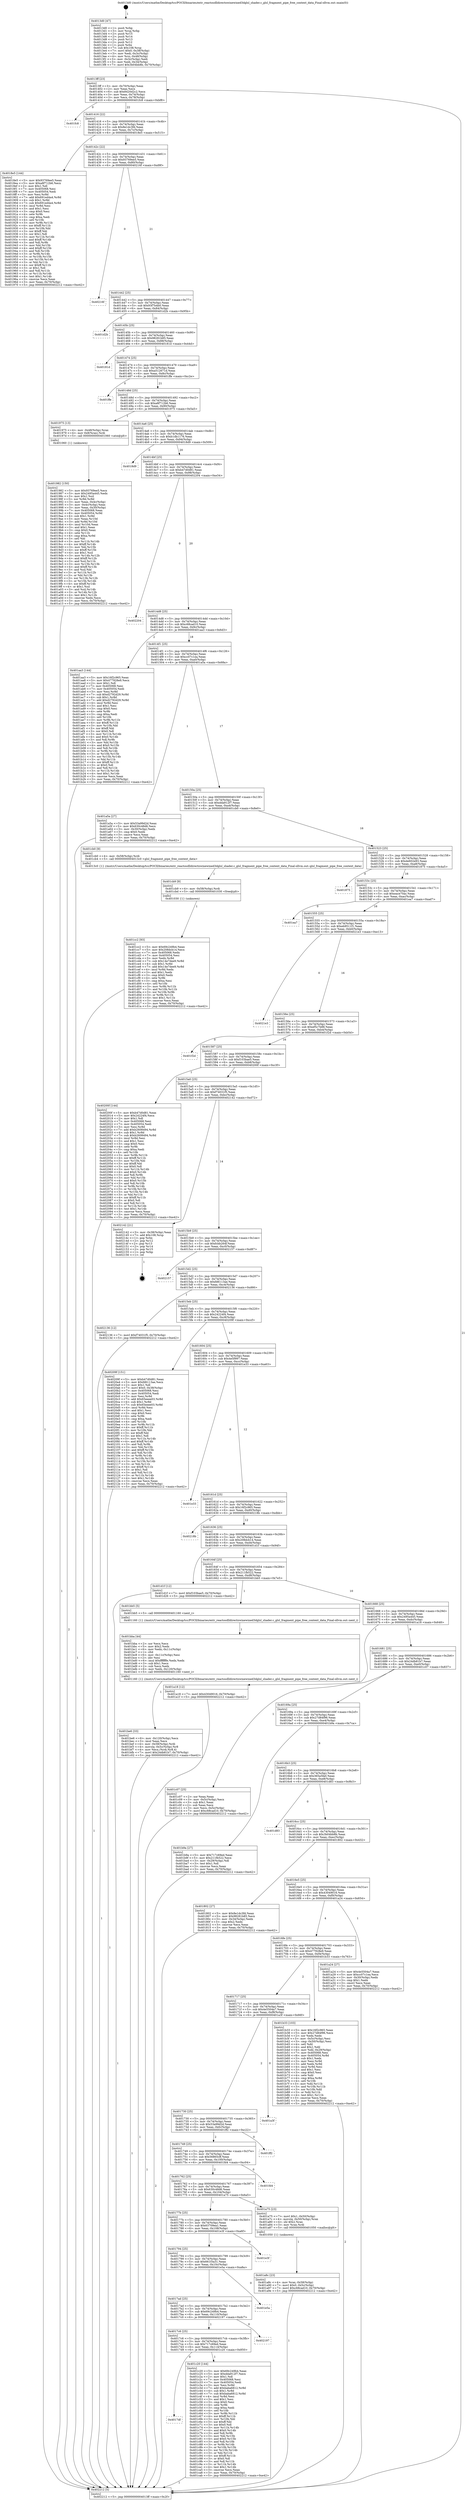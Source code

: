 digraph "0x4013d0" {
  label = "0x4013d0 (/mnt/c/Users/mathe/Desktop/tcc/POCII/binaries/extr_reactosdlldirectxwinewined3dglsl_shader.c_glsl_fragment_pipe_free_context_data_Final-ollvm.out::main(0))"
  labelloc = "t"
  node[shape=record]

  Entry [label="",width=0.3,height=0.3,shape=circle,fillcolor=black,style=filled]
  "0x4013ff" [label="{
     0x4013ff [23]\l
     | [instrs]\l
     &nbsp;&nbsp;0x4013ff \<+3\>: mov -0x70(%rbp),%eax\l
     &nbsp;&nbsp;0x401402 \<+2\>: mov %eax,%ecx\l
     &nbsp;&nbsp;0x401404 \<+6\>: sub $0x8420d2c2,%ecx\l
     &nbsp;&nbsp;0x40140a \<+3\>: mov %eax,-0x74(%rbp)\l
     &nbsp;&nbsp;0x40140d \<+3\>: mov %ecx,-0x78(%rbp)\l
     &nbsp;&nbsp;0x401410 \<+6\>: je 0000000000401fc8 \<main+0xbf8\>\l
  }"]
  "0x401fc8" [label="{
     0x401fc8\l
  }", style=dashed]
  "0x401416" [label="{
     0x401416 [22]\l
     | [instrs]\l
     &nbsp;&nbsp;0x401416 \<+5\>: jmp 000000000040141b \<main+0x4b\>\l
     &nbsp;&nbsp;0x40141b \<+3\>: mov -0x74(%rbp),%eax\l
     &nbsp;&nbsp;0x40141e \<+5\>: sub $0x8e1dc3fd,%eax\l
     &nbsp;&nbsp;0x401423 \<+3\>: mov %eax,-0x7c(%rbp)\l
     &nbsp;&nbsp;0x401426 \<+6\>: je 00000000004018e5 \<main+0x515\>\l
  }"]
  Exit [label="",width=0.3,height=0.3,shape=circle,fillcolor=black,style=filled,peripheries=2]
  "0x4018e5" [label="{
     0x4018e5 [144]\l
     | [instrs]\l
     &nbsp;&nbsp;0x4018e5 \<+5\>: mov $0x93769ee5,%eax\l
     &nbsp;&nbsp;0x4018ea \<+5\>: mov $0xa8f712b6,%ecx\l
     &nbsp;&nbsp;0x4018ef \<+2\>: mov $0x1,%dl\l
     &nbsp;&nbsp;0x4018f1 \<+7\>: mov 0x405068,%esi\l
     &nbsp;&nbsp;0x4018f8 \<+7\>: mov 0x405054,%edi\l
     &nbsp;&nbsp;0x4018ff \<+3\>: mov %esi,%r8d\l
     &nbsp;&nbsp;0x401902 \<+7\>: add $0x691ed4a4,%r8d\l
     &nbsp;&nbsp;0x401909 \<+4\>: sub $0x1,%r8d\l
     &nbsp;&nbsp;0x40190d \<+7\>: sub $0x691ed4a4,%r8d\l
     &nbsp;&nbsp;0x401914 \<+4\>: imul %r8d,%esi\l
     &nbsp;&nbsp;0x401918 \<+3\>: and $0x1,%esi\l
     &nbsp;&nbsp;0x40191b \<+3\>: cmp $0x0,%esi\l
     &nbsp;&nbsp;0x40191e \<+4\>: sete %r9b\l
     &nbsp;&nbsp;0x401922 \<+3\>: cmp $0xa,%edi\l
     &nbsp;&nbsp;0x401925 \<+4\>: setl %r10b\l
     &nbsp;&nbsp;0x401929 \<+3\>: mov %r9b,%r11b\l
     &nbsp;&nbsp;0x40192c \<+4\>: xor $0xff,%r11b\l
     &nbsp;&nbsp;0x401930 \<+3\>: mov %r10b,%bl\l
     &nbsp;&nbsp;0x401933 \<+3\>: xor $0xff,%bl\l
     &nbsp;&nbsp;0x401936 \<+3\>: xor $0x1,%dl\l
     &nbsp;&nbsp;0x401939 \<+3\>: mov %r11b,%r14b\l
     &nbsp;&nbsp;0x40193c \<+4\>: and $0xff,%r14b\l
     &nbsp;&nbsp;0x401940 \<+3\>: and %dl,%r9b\l
     &nbsp;&nbsp;0x401943 \<+3\>: mov %bl,%r15b\l
     &nbsp;&nbsp;0x401946 \<+4\>: and $0xff,%r15b\l
     &nbsp;&nbsp;0x40194a \<+3\>: and %dl,%r10b\l
     &nbsp;&nbsp;0x40194d \<+3\>: or %r9b,%r14b\l
     &nbsp;&nbsp;0x401950 \<+3\>: or %r10b,%r15b\l
     &nbsp;&nbsp;0x401953 \<+3\>: xor %r15b,%r14b\l
     &nbsp;&nbsp;0x401956 \<+3\>: or %bl,%r11b\l
     &nbsp;&nbsp;0x401959 \<+4\>: xor $0xff,%r11b\l
     &nbsp;&nbsp;0x40195d \<+3\>: or $0x1,%dl\l
     &nbsp;&nbsp;0x401960 \<+3\>: and %dl,%r11b\l
     &nbsp;&nbsp;0x401963 \<+3\>: or %r11b,%r14b\l
     &nbsp;&nbsp;0x401966 \<+4\>: test $0x1,%r14b\l
     &nbsp;&nbsp;0x40196a \<+3\>: cmovne %ecx,%eax\l
     &nbsp;&nbsp;0x40196d \<+3\>: mov %eax,-0x70(%rbp)\l
     &nbsp;&nbsp;0x401970 \<+5\>: jmp 0000000000402212 \<main+0xe42\>\l
  }"]
  "0x40142c" [label="{
     0x40142c [22]\l
     | [instrs]\l
     &nbsp;&nbsp;0x40142c \<+5\>: jmp 0000000000401431 \<main+0x61\>\l
     &nbsp;&nbsp;0x401431 \<+3\>: mov -0x74(%rbp),%eax\l
     &nbsp;&nbsp;0x401434 \<+5\>: sub $0x93769ee5,%eax\l
     &nbsp;&nbsp;0x401439 \<+3\>: mov %eax,-0x80(%rbp)\l
     &nbsp;&nbsp;0x40143c \<+6\>: je 000000000040216f \<main+0xd9f\>\l
  }"]
  "0x401cc2" [label="{
     0x401cc2 [93]\l
     | [instrs]\l
     &nbsp;&nbsp;0x401cc2 \<+5\>: mov $0x69c249b4,%eax\l
     &nbsp;&nbsp;0x401cc7 \<+5\>: mov $0x208dcb14,%ecx\l
     &nbsp;&nbsp;0x401ccc \<+7\>: mov 0x405068,%edx\l
     &nbsp;&nbsp;0x401cd3 \<+7\>: mov 0x405054,%esi\l
     &nbsp;&nbsp;0x401cda \<+3\>: mov %edx,%r8d\l
     &nbsp;&nbsp;0x401cdd \<+7\>: sub $0x14e7dee9,%r8d\l
     &nbsp;&nbsp;0x401ce4 \<+4\>: sub $0x1,%r8d\l
     &nbsp;&nbsp;0x401ce8 \<+7\>: add $0x14e7dee9,%r8d\l
     &nbsp;&nbsp;0x401cef \<+4\>: imul %r8d,%edx\l
     &nbsp;&nbsp;0x401cf3 \<+3\>: and $0x1,%edx\l
     &nbsp;&nbsp;0x401cf6 \<+3\>: cmp $0x0,%edx\l
     &nbsp;&nbsp;0x401cf9 \<+4\>: sete %r9b\l
     &nbsp;&nbsp;0x401cfd \<+3\>: cmp $0xa,%esi\l
     &nbsp;&nbsp;0x401d00 \<+4\>: setl %r10b\l
     &nbsp;&nbsp;0x401d04 \<+3\>: mov %r9b,%r11b\l
     &nbsp;&nbsp;0x401d07 \<+3\>: and %r10b,%r11b\l
     &nbsp;&nbsp;0x401d0a \<+3\>: xor %r10b,%r9b\l
     &nbsp;&nbsp;0x401d0d \<+3\>: or %r9b,%r11b\l
     &nbsp;&nbsp;0x401d10 \<+4\>: test $0x1,%r11b\l
     &nbsp;&nbsp;0x401d14 \<+3\>: cmovne %ecx,%eax\l
     &nbsp;&nbsp;0x401d17 \<+3\>: mov %eax,-0x70(%rbp)\l
     &nbsp;&nbsp;0x401d1a \<+5\>: jmp 0000000000402212 \<main+0xe42\>\l
  }"]
  "0x40216f" [label="{
     0x40216f\l
  }", style=dashed]
  "0x401442" [label="{
     0x401442 [25]\l
     | [instrs]\l
     &nbsp;&nbsp;0x401442 \<+5\>: jmp 0000000000401447 \<main+0x77\>\l
     &nbsp;&nbsp;0x401447 \<+3\>: mov -0x74(%rbp),%eax\l
     &nbsp;&nbsp;0x40144a \<+5\>: sub $0x93f7b4b0,%eax\l
     &nbsp;&nbsp;0x40144f \<+6\>: mov %eax,-0x84(%rbp)\l
     &nbsp;&nbsp;0x401455 \<+6\>: je 0000000000401d2b \<main+0x95b\>\l
  }"]
  "0x401cb9" [label="{
     0x401cb9 [9]\l
     | [instrs]\l
     &nbsp;&nbsp;0x401cb9 \<+4\>: mov -0x58(%rbp),%rdi\l
     &nbsp;&nbsp;0x401cbd \<+5\>: call 0000000000401030 \<free@plt\>\l
     | [calls]\l
     &nbsp;&nbsp;0x401030 \{1\} (unknown)\l
  }"]
  "0x401d2b" [label="{
     0x401d2b\l
  }", style=dashed]
  "0x40145b" [label="{
     0x40145b [25]\l
     | [instrs]\l
     &nbsp;&nbsp;0x40145b \<+5\>: jmp 0000000000401460 \<main+0x90\>\l
     &nbsp;&nbsp;0x401460 \<+3\>: mov -0x74(%rbp),%eax\l
     &nbsp;&nbsp;0x401463 \<+5\>: sub $0x98281b85,%eax\l
     &nbsp;&nbsp;0x401468 \<+6\>: mov %eax,-0x88(%rbp)\l
     &nbsp;&nbsp;0x40146e \<+6\>: je 000000000040181d \<main+0x44d\>\l
  }"]
  "0x4017df" [label="{
     0x4017df\l
  }", style=dashed]
  "0x40181d" [label="{
     0x40181d\l
  }", style=dashed]
  "0x401474" [label="{
     0x401474 [25]\l
     | [instrs]\l
     &nbsp;&nbsp;0x401474 \<+5\>: jmp 0000000000401479 \<main+0xa9\>\l
     &nbsp;&nbsp;0x401479 \<+3\>: mov -0x74(%rbp),%eax\l
     &nbsp;&nbsp;0x40147c \<+5\>: sub $0xa512671d,%eax\l
     &nbsp;&nbsp;0x401481 \<+6\>: mov %eax,-0x8c(%rbp)\l
     &nbsp;&nbsp;0x401487 \<+6\>: je 0000000000401ffe \<main+0xc2e\>\l
  }"]
  "0x401c20" [label="{
     0x401c20 [144]\l
     | [instrs]\l
     &nbsp;&nbsp;0x401c20 \<+5\>: mov $0x69c249b4,%eax\l
     &nbsp;&nbsp;0x401c25 \<+5\>: mov $0xdda912f7,%ecx\l
     &nbsp;&nbsp;0x401c2a \<+2\>: mov $0x1,%dl\l
     &nbsp;&nbsp;0x401c2c \<+7\>: mov 0x405068,%esi\l
     &nbsp;&nbsp;0x401c33 \<+7\>: mov 0x405054,%edi\l
     &nbsp;&nbsp;0x401c3a \<+3\>: mov %esi,%r8d\l
     &nbsp;&nbsp;0x401c3d \<+7\>: add $0xbaba6812,%r8d\l
     &nbsp;&nbsp;0x401c44 \<+4\>: sub $0x1,%r8d\l
     &nbsp;&nbsp;0x401c48 \<+7\>: sub $0xbaba6812,%r8d\l
     &nbsp;&nbsp;0x401c4f \<+4\>: imul %r8d,%esi\l
     &nbsp;&nbsp;0x401c53 \<+3\>: and $0x1,%esi\l
     &nbsp;&nbsp;0x401c56 \<+3\>: cmp $0x0,%esi\l
     &nbsp;&nbsp;0x401c59 \<+4\>: sete %r9b\l
     &nbsp;&nbsp;0x401c5d \<+3\>: cmp $0xa,%edi\l
     &nbsp;&nbsp;0x401c60 \<+4\>: setl %r10b\l
     &nbsp;&nbsp;0x401c64 \<+3\>: mov %r9b,%r11b\l
     &nbsp;&nbsp;0x401c67 \<+4\>: xor $0xff,%r11b\l
     &nbsp;&nbsp;0x401c6b \<+3\>: mov %r10b,%bl\l
     &nbsp;&nbsp;0x401c6e \<+3\>: xor $0xff,%bl\l
     &nbsp;&nbsp;0x401c71 \<+3\>: xor $0x0,%dl\l
     &nbsp;&nbsp;0x401c74 \<+3\>: mov %r11b,%r14b\l
     &nbsp;&nbsp;0x401c77 \<+4\>: and $0x0,%r14b\l
     &nbsp;&nbsp;0x401c7b \<+3\>: and %dl,%r9b\l
     &nbsp;&nbsp;0x401c7e \<+3\>: mov %bl,%r15b\l
     &nbsp;&nbsp;0x401c81 \<+4\>: and $0x0,%r15b\l
     &nbsp;&nbsp;0x401c85 \<+3\>: and %dl,%r10b\l
     &nbsp;&nbsp;0x401c88 \<+3\>: or %r9b,%r14b\l
     &nbsp;&nbsp;0x401c8b \<+3\>: or %r10b,%r15b\l
     &nbsp;&nbsp;0x401c8e \<+3\>: xor %r15b,%r14b\l
     &nbsp;&nbsp;0x401c91 \<+3\>: or %bl,%r11b\l
     &nbsp;&nbsp;0x401c94 \<+4\>: xor $0xff,%r11b\l
     &nbsp;&nbsp;0x401c98 \<+3\>: or $0x0,%dl\l
     &nbsp;&nbsp;0x401c9b \<+3\>: and %dl,%r11b\l
     &nbsp;&nbsp;0x401c9e \<+3\>: or %r11b,%r14b\l
     &nbsp;&nbsp;0x401ca1 \<+4\>: test $0x1,%r14b\l
     &nbsp;&nbsp;0x401ca5 \<+3\>: cmovne %ecx,%eax\l
     &nbsp;&nbsp;0x401ca8 \<+3\>: mov %eax,-0x70(%rbp)\l
     &nbsp;&nbsp;0x401cab \<+5\>: jmp 0000000000402212 \<main+0xe42\>\l
  }"]
  "0x401ffe" [label="{
     0x401ffe\l
  }", style=dashed]
  "0x40148d" [label="{
     0x40148d [25]\l
     | [instrs]\l
     &nbsp;&nbsp;0x40148d \<+5\>: jmp 0000000000401492 \<main+0xc2\>\l
     &nbsp;&nbsp;0x401492 \<+3\>: mov -0x74(%rbp),%eax\l
     &nbsp;&nbsp;0x401495 \<+5\>: sub $0xa8f712b6,%eax\l
     &nbsp;&nbsp;0x40149a \<+6\>: mov %eax,-0x90(%rbp)\l
     &nbsp;&nbsp;0x4014a0 \<+6\>: je 0000000000401975 \<main+0x5a5\>\l
  }"]
  "0x4017c6" [label="{
     0x4017c6 [25]\l
     | [instrs]\l
     &nbsp;&nbsp;0x4017c6 \<+5\>: jmp 00000000004017cb \<main+0x3fb\>\l
     &nbsp;&nbsp;0x4017cb \<+3\>: mov -0x74(%rbp),%eax\l
     &nbsp;&nbsp;0x4017ce \<+5\>: sub $0x717c69ed,%eax\l
     &nbsp;&nbsp;0x4017d3 \<+6\>: mov %eax,-0x114(%rbp)\l
     &nbsp;&nbsp;0x4017d9 \<+6\>: je 0000000000401c20 \<main+0x850\>\l
  }"]
  "0x401975" [label="{
     0x401975 [13]\l
     | [instrs]\l
     &nbsp;&nbsp;0x401975 \<+4\>: mov -0x48(%rbp),%rax\l
     &nbsp;&nbsp;0x401979 \<+4\>: mov 0x8(%rax),%rdi\l
     &nbsp;&nbsp;0x40197d \<+5\>: call 0000000000401060 \<atoi@plt\>\l
     | [calls]\l
     &nbsp;&nbsp;0x401060 \{1\} (unknown)\l
  }"]
  "0x4014a6" [label="{
     0x4014a6 [25]\l
     | [instrs]\l
     &nbsp;&nbsp;0x4014a6 \<+5\>: jmp 00000000004014ab \<main+0xdb\>\l
     &nbsp;&nbsp;0x4014ab \<+3\>: mov -0x74(%rbp),%eax\l
     &nbsp;&nbsp;0x4014ae \<+5\>: sub $0xb1db1176,%eax\l
     &nbsp;&nbsp;0x4014b3 \<+6\>: mov %eax,-0x94(%rbp)\l
     &nbsp;&nbsp;0x4014b9 \<+6\>: je 00000000004018d9 \<main+0x509\>\l
  }"]
  "0x402197" [label="{
     0x402197\l
  }", style=dashed]
  "0x4018d9" [label="{
     0x4018d9\l
  }", style=dashed]
  "0x4014bf" [label="{
     0x4014bf [25]\l
     | [instrs]\l
     &nbsp;&nbsp;0x4014bf \<+5\>: jmp 00000000004014c4 \<main+0xf4\>\l
     &nbsp;&nbsp;0x4014c4 \<+3\>: mov -0x74(%rbp),%eax\l
     &nbsp;&nbsp;0x4014c7 \<+5\>: sub $0xb47d0d81,%eax\l
     &nbsp;&nbsp;0x4014cc \<+6\>: mov %eax,-0x98(%rbp)\l
     &nbsp;&nbsp;0x4014d2 \<+6\>: je 0000000000402204 \<main+0xe34\>\l
  }"]
  "0x4017ad" [label="{
     0x4017ad [25]\l
     | [instrs]\l
     &nbsp;&nbsp;0x4017ad \<+5\>: jmp 00000000004017b2 \<main+0x3e2\>\l
     &nbsp;&nbsp;0x4017b2 \<+3\>: mov -0x74(%rbp),%eax\l
     &nbsp;&nbsp;0x4017b5 \<+5\>: sub $0x69c249b4,%eax\l
     &nbsp;&nbsp;0x4017ba \<+6\>: mov %eax,-0x110(%rbp)\l
     &nbsp;&nbsp;0x4017c0 \<+6\>: je 0000000000402197 \<main+0xdc7\>\l
  }"]
  "0x402204" [label="{
     0x402204\l
  }", style=dashed]
  "0x4014d8" [label="{
     0x4014d8 [25]\l
     | [instrs]\l
     &nbsp;&nbsp;0x4014d8 \<+5\>: jmp 00000000004014dd \<main+0x10d\>\l
     &nbsp;&nbsp;0x4014dd \<+3\>: mov -0x74(%rbp),%eax\l
     &nbsp;&nbsp;0x4014e0 \<+5\>: sub $0xc68cad10,%eax\l
     &nbsp;&nbsp;0x4014e5 \<+6\>: mov %eax,-0x9c(%rbp)\l
     &nbsp;&nbsp;0x4014eb \<+6\>: je 0000000000401aa3 \<main+0x6d3\>\l
  }"]
  "0x401e5a" [label="{
     0x401e5a\l
  }", style=dashed]
  "0x401aa3" [label="{
     0x401aa3 [144]\l
     | [instrs]\l
     &nbsp;&nbsp;0x401aa3 \<+5\>: mov $0x16f2c965,%eax\l
     &nbsp;&nbsp;0x401aa8 \<+5\>: mov $0x477928e9,%ecx\l
     &nbsp;&nbsp;0x401aad \<+2\>: mov $0x1,%dl\l
     &nbsp;&nbsp;0x401aaf \<+7\>: mov 0x405068,%esi\l
     &nbsp;&nbsp;0x401ab6 \<+7\>: mov 0x405054,%edi\l
     &nbsp;&nbsp;0x401abd \<+3\>: mov %esi,%r8d\l
     &nbsp;&nbsp;0x401ac0 \<+7\>: sub $0xd2792d29,%r8d\l
     &nbsp;&nbsp;0x401ac7 \<+4\>: sub $0x1,%r8d\l
     &nbsp;&nbsp;0x401acb \<+7\>: add $0xd2792d29,%r8d\l
     &nbsp;&nbsp;0x401ad2 \<+4\>: imul %r8d,%esi\l
     &nbsp;&nbsp;0x401ad6 \<+3\>: and $0x1,%esi\l
     &nbsp;&nbsp;0x401ad9 \<+3\>: cmp $0x0,%esi\l
     &nbsp;&nbsp;0x401adc \<+4\>: sete %r9b\l
     &nbsp;&nbsp;0x401ae0 \<+3\>: cmp $0xa,%edi\l
     &nbsp;&nbsp;0x401ae3 \<+4\>: setl %r10b\l
     &nbsp;&nbsp;0x401ae7 \<+3\>: mov %r9b,%r11b\l
     &nbsp;&nbsp;0x401aea \<+4\>: xor $0xff,%r11b\l
     &nbsp;&nbsp;0x401aee \<+3\>: mov %r10b,%bl\l
     &nbsp;&nbsp;0x401af1 \<+3\>: xor $0xff,%bl\l
     &nbsp;&nbsp;0x401af4 \<+3\>: xor $0x0,%dl\l
     &nbsp;&nbsp;0x401af7 \<+3\>: mov %r11b,%r14b\l
     &nbsp;&nbsp;0x401afa \<+4\>: and $0x0,%r14b\l
     &nbsp;&nbsp;0x401afe \<+3\>: and %dl,%r9b\l
     &nbsp;&nbsp;0x401b01 \<+3\>: mov %bl,%r15b\l
     &nbsp;&nbsp;0x401b04 \<+4\>: and $0x0,%r15b\l
     &nbsp;&nbsp;0x401b08 \<+3\>: and %dl,%r10b\l
     &nbsp;&nbsp;0x401b0b \<+3\>: or %r9b,%r14b\l
     &nbsp;&nbsp;0x401b0e \<+3\>: or %r10b,%r15b\l
     &nbsp;&nbsp;0x401b11 \<+3\>: xor %r15b,%r14b\l
     &nbsp;&nbsp;0x401b14 \<+3\>: or %bl,%r11b\l
     &nbsp;&nbsp;0x401b17 \<+4\>: xor $0xff,%r11b\l
     &nbsp;&nbsp;0x401b1b \<+3\>: or $0x0,%dl\l
     &nbsp;&nbsp;0x401b1e \<+3\>: and %dl,%r11b\l
     &nbsp;&nbsp;0x401b21 \<+3\>: or %r11b,%r14b\l
     &nbsp;&nbsp;0x401b24 \<+4\>: test $0x1,%r14b\l
     &nbsp;&nbsp;0x401b28 \<+3\>: cmovne %ecx,%eax\l
     &nbsp;&nbsp;0x401b2b \<+3\>: mov %eax,-0x70(%rbp)\l
     &nbsp;&nbsp;0x401b2e \<+5\>: jmp 0000000000402212 \<main+0xe42\>\l
  }"]
  "0x4014f1" [label="{
     0x4014f1 [25]\l
     | [instrs]\l
     &nbsp;&nbsp;0x4014f1 \<+5\>: jmp 00000000004014f6 \<main+0x126\>\l
     &nbsp;&nbsp;0x4014f6 \<+3\>: mov -0x74(%rbp),%eax\l
     &nbsp;&nbsp;0x4014f9 \<+5\>: sub $0xcc07c1ea,%eax\l
     &nbsp;&nbsp;0x4014fe \<+6\>: mov %eax,-0xa0(%rbp)\l
     &nbsp;&nbsp;0x401504 \<+6\>: je 0000000000401a5a \<main+0x68a\>\l
  }"]
  "0x401794" [label="{
     0x401794 [25]\l
     | [instrs]\l
     &nbsp;&nbsp;0x401794 \<+5\>: jmp 0000000000401799 \<main+0x3c9\>\l
     &nbsp;&nbsp;0x401799 \<+3\>: mov -0x74(%rbp),%eax\l
     &nbsp;&nbsp;0x40179c \<+5\>: sub $0x661f3a31,%eax\l
     &nbsp;&nbsp;0x4017a1 \<+6\>: mov %eax,-0x10c(%rbp)\l
     &nbsp;&nbsp;0x4017a7 \<+6\>: je 0000000000401e5a \<main+0xa8a\>\l
  }"]
  "0x401a5a" [label="{
     0x401a5a [27]\l
     | [instrs]\l
     &nbsp;&nbsp;0x401a5a \<+5\>: mov $0x53a99d2d,%eax\l
     &nbsp;&nbsp;0x401a5f \<+5\>: mov $0x630c48d6,%ecx\l
     &nbsp;&nbsp;0x401a64 \<+3\>: mov -0x30(%rbp),%edx\l
     &nbsp;&nbsp;0x401a67 \<+3\>: cmp $0x0,%edx\l
     &nbsp;&nbsp;0x401a6a \<+3\>: cmove %ecx,%eax\l
     &nbsp;&nbsp;0x401a6d \<+3\>: mov %eax,-0x70(%rbp)\l
     &nbsp;&nbsp;0x401a70 \<+5\>: jmp 0000000000402212 \<main+0xe42\>\l
  }"]
  "0x40150a" [label="{
     0x40150a [25]\l
     | [instrs]\l
     &nbsp;&nbsp;0x40150a \<+5\>: jmp 000000000040150f \<main+0x13f\>\l
     &nbsp;&nbsp;0x40150f \<+3\>: mov -0x74(%rbp),%eax\l
     &nbsp;&nbsp;0x401512 \<+5\>: sub $0xdda912f7,%eax\l
     &nbsp;&nbsp;0x401517 \<+6\>: mov %eax,-0xa4(%rbp)\l
     &nbsp;&nbsp;0x40151d \<+6\>: je 0000000000401cb0 \<main+0x8e0\>\l
  }"]
  "0x401e3f" [label="{
     0x401e3f\l
  }", style=dashed]
  "0x401cb0" [label="{
     0x401cb0 [9]\l
     | [instrs]\l
     &nbsp;&nbsp;0x401cb0 \<+4\>: mov -0x58(%rbp),%rdi\l
     &nbsp;&nbsp;0x401cb4 \<+5\>: call 00000000004013c0 \<glsl_fragment_pipe_free_context_data\>\l
     | [calls]\l
     &nbsp;&nbsp;0x4013c0 \{1\} (/mnt/c/Users/mathe/Desktop/tcc/POCII/binaries/extr_reactosdlldirectxwinewined3dglsl_shader.c_glsl_fragment_pipe_free_context_data_Final-ollvm.out::glsl_fragment_pipe_free_context_data)\l
  }"]
  "0x401523" [label="{
     0x401523 [25]\l
     | [instrs]\l
     &nbsp;&nbsp;0x401523 \<+5\>: jmp 0000000000401528 \<main+0x158\>\l
     &nbsp;&nbsp;0x401528 \<+3\>: mov -0x74(%rbp),%eax\l
     &nbsp;&nbsp;0x40152b \<+5\>: sub $0xde602e93,%eax\l
     &nbsp;&nbsp;0x401530 \<+6\>: mov %eax,-0xa8(%rbp)\l
     &nbsp;&nbsp;0x401536 \<+6\>: je 0000000000401875 \<main+0x4a5\>\l
  }"]
  "0x401be6" [label="{
     0x401be6 [33]\l
     | [instrs]\l
     &nbsp;&nbsp;0x401be6 \<+6\>: mov -0x120(%rbp),%ecx\l
     &nbsp;&nbsp;0x401bec \<+3\>: imul %eax,%ecx\l
     &nbsp;&nbsp;0x401bef \<+4\>: mov -0x58(%rbp),%rdi\l
     &nbsp;&nbsp;0x401bf3 \<+4\>: movslq -0x5c(%rbp),%r8\l
     &nbsp;&nbsp;0x401bf7 \<+4\>: mov %ecx,(%rdi,%r8,4)\l
     &nbsp;&nbsp;0x401bfb \<+7\>: movl $0x24db81b7,-0x70(%rbp)\l
     &nbsp;&nbsp;0x401c02 \<+5\>: jmp 0000000000402212 \<main+0xe42\>\l
  }"]
  "0x401875" [label="{
     0x401875\l
  }", style=dashed]
  "0x40153c" [label="{
     0x40153c [25]\l
     | [instrs]\l
     &nbsp;&nbsp;0x40153c \<+5\>: jmp 0000000000401541 \<main+0x171\>\l
     &nbsp;&nbsp;0x401541 \<+3\>: mov -0x74(%rbp),%eax\l
     &nbsp;&nbsp;0x401544 \<+5\>: sub $0xeace70ac,%eax\l
     &nbsp;&nbsp;0x401549 \<+6\>: mov %eax,-0xac(%rbp)\l
     &nbsp;&nbsp;0x40154f \<+6\>: je 0000000000401ea7 \<main+0xad7\>\l
  }"]
  "0x401bba" [label="{
     0x401bba [44]\l
     | [instrs]\l
     &nbsp;&nbsp;0x401bba \<+2\>: xor %ecx,%ecx\l
     &nbsp;&nbsp;0x401bbc \<+5\>: mov $0x2,%edx\l
     &nbsp;&nbsp;0x401bc1 \<+6\>: mov %edx,-0x11c(%rbp)\l
     &nbsp;&nbsp;0x401bc7 \<+1\>: cltd\l
     &nbsp;&nbsp;0x401bc8 \<+6\>: mov -0x11c(%rbp),%esi\l
     &nbsp;&nbsp;0x401bce \<+2\>: idiv %esi\l
     &nbsp;&nbsp;0x401bd0 \<+6\>: imul $0xfffffffe,%edx,%edx\l
     &nbsp;&nbsp;0x401bd6 \<+3\>: sub $0x1,%ecx\l
     &nbsp;&nbsp;0x401bd9 \<+2\>: sub %ecx,%edx\l
     &nbsp;&nbsp;0x401bdb \<+6\>: mov %edx,-0x120(%rbp)\l
     &nbsp;&nbsp;0x401be1 \<+5\>: call 0000000000401160 \<next_i\>\l
     | [calls]\l
     &nbsp;&nbsp;0x401160 \{1\} (/mnt/c/Users/mathe/Desktop/tcc/POCII/binaries/extr_reactosdlldirectxwinewined3dglsl_shader.c_glsl_fragment_pipe_free_context_data_Final-ollvm.out::next_i)\l
  }"]
  "0x401ea7" [label="{
     0x401ea7\l
  }", style=dashed]
  "0x401555" [label="{
     0x401555 [25]\l
     | [instrs]\l
     &nbsp;&nbsp;0x401555 \<+5\>: jmp 000000000040155a \<main+0x18a\>\l
     &nbsp;&nbsp;0x40155a \<+3\>: mov -0x74(%rbp),%eax\l
     &nbsp;&nbsp;0x40155d \<+5\>: sub $0xeb9511f1,%eax\l
     &nbsp;&nbsp;0x401562 \<+6\>: mov %eax,-0xb0(%rbp)\l
     &nbsp;&nbsp;0x401568 \<+6\>: je 00000000004021e3 \<main+0xe13\>\l
  }"]
  "0x401a8c" [label="{
     0x401a8c [23]\l
     | [instrs]\l
     &nbsp;&nbsp;0x401a8c \<+4\>: mov %rax,-0x58(%rbp)\l
     &nbsp;&nbsp;0x401a90 \<+7\>: movl $0x0,-0x5c(%rbp)\l
     &nbsp;&nbsp;0x401a97 \<+7\>: movl $0xc68cad10,-0x70(%rbp)\l
     &nbsp;&nbsp;0x401a9e \<+5\>: jmp 0000000000402212 \<main+0xe42\>\l
  }"]
  "0x4021e3" [label="{
     0x4021e3\l
  }", style=dashed]
  "0x40156e" [label="{
     0x40156e [25]\l
     | [instrs]\l
     &nbsp;&nbsp;0x40156e \<+5\>: jmp 0000000000401573 \<main+0x1a3\>\l
     &nbsp;&nbsp;0x401573 \<+3\>: mov -0x74(%rbp),%eax\l
     &nbsp;&nbsp;0x401576 \<+5\>: sub $0xef5c7b88,%eax\l
     &nbsp;&nbsp;0x40157b \<+6\>: mov %eax,-0xb4(%rbp)\l
     &nbsp;&nbsp;0x401581 \<+6\>: je 0000000000401f2d \<main+0xb5d\>\l
  }"]
  "0x40177b" [label="{
     0x40177b [25]\l
     | [instrs]\l
     &nbsp;&nbsp;0x40177b \<+5\>: jmp 0000000000401780 \<main+0x3b0\>\l
     &nbsp;&nbsp;0x401780 \<+3\>: mov -0x74(%rbp),%eax\l
     &nbsp;&nbsp;0x401783 \<+5\>: sub $0x63709ea1,%eax\l
     &nbsp;&nbsp;0x401788 \<+6\>: mov %eax,-0x108(%rbp)\l
     &nbsp;&nbsp;0x40178e \<+6\>: je 0000000000401e3f \<main+0xa6f\>\l
  }"]
  "0x401f2d" [label="{
     0x401f2d\l
  }", style=dashed]
  "0x401587" [label="{
     0x401587 [25]\l
     | [instrs]\l
     &nbsp;&nbsp;0x401587 \<+5\>: jmp 000000000040158c \<main+0x1bc\>\l
     &nbsp;&nbsp;0x40158c \<+3\>: mov -0x74(%rbp),%eax\l
     &nbsp;&nbsp;0x40158f \<+5\>: sub $0xf103bae5,%eax\l
     &nbsp;&nbsp;0x401594 \<+6\>: mov %eax,-0xb8(%rbp)\l
     &nbsp;&nbsp;0x40159a \<+6\>: je 000000000040200f \<main+0xc3f\>\l
  }"]
  "0x401a75" [label="{
     0x401a75 [23]\l
     | [instrs]\l
     &nbsp;&nbsp;0x401a75 \<+7\>: movl $0x1,-0x50(%rbp)\l
     &nbsp;&nbsp;0x401a7c \<+4\>: movslq -0x50(%rbp),%rax\l
     &nbsp;&nbsp;0x401a80 \<+4\>: shl $0x2,%rax\l
     &nbsp;&nbsp;0x401a84 \<+3\>: mov %rax,%rdi\l
     &nbsp;&nbsp;0x401a87 \<+5\>: call 0000000000401050 \<malloc@plt\>\l
     | [calls]\l
     &nbsp;&nbsp;0x401050 \{1\} (unknown)\l
  }"]
  "0x40200f" [label="{
     0x40200f [144]\l
     | [instrs]\l
     &nbsp;&nbsp;0x40200f \<+5\>: mov $0xb47d0d81,%eax\l
     &nbsp;&nbsp;0x402014 \<+5\>: mov $0x24224f4,%ecx\l
     &nbsp;&nbsp;0x402019 \<+2\>: mov $0x1,%dl\l
     &nbsp;&nbsp;0x40201b \<+7\>: mov 0x405068,%esi\l
     &nbsp;&nbsp;0x402022 \<+7\>: mov 0x405054,%edi\l
     &nbsp;&nbsp;0x402029 \<+3\>: mov %esi,%r8d\l
     &nbsp;&nbsp;0x40202c \<+7\>: add $0xb2608494,%r8d\l
     &nbsp;&nbsp;0x402033 \<+4\>: sub $0x1,%r8d\l
     &nbsp;&nbsp;0x402037 \<+7\>: sub $0xb2608494,%r8d\l
     &nbsp;&nbsp;0x40203e \<+4\>: imul %r8d,%esi\l
     &nbsp;&nbsp;0x402042 \<+3\>: and $0x1,%esi\l
     &nbsp;&nbsp;0x402045 \<+3\>: cmp $0x0,%esi\l
     &nbsp;&nbsp;0x402048 \<+4\>: sete %r9b\l
     &nbsp;&nbsp;0x40204c \<+3\>: cmp $0xa,%edi\l
     &nbsp;&nbsp;0x40204f \<+4\>: setl %r10b\l
     &nbsp;&nbsp;0x402053 \<+3\>: mov %r9b,%r11b\l
     &nbsp;&nbsp;0x402056 \<+4\>: xor $0xff,%r11b\l
     &nbsp;&nbsp;0x40205a \<+3\>: mov %r10b,%bl\l
     &nbsp;&nbsp;0x40205d \<+3\>: xor $0xff,%bl\l
     &nbsp;&nbsp;0x402060 \<+3\>: xor $0x0,%dl\l
     &nbsp;&nbsp;0x402063 \<+3\>: mov %r11b,%r14b\l
     &nbsp;&nbsp;0x402066 \<+4\>: and $0x0,%r14b\l
     &nbsp;&nbsp;0x40206a \<+3\>: and %dl,%r9b\l
     &nbsp;&nbsp;0x40206d \<+3\>: mov %bl,%r15b\l
     &nbsp;&nbsp;0x402070 \<+4\>: and $0x0,%r15b\l
     &nbsp;&nbsp;0x402074 \<+3\>: and %dl,%r10b\l
     &nbsp;&nbsp;0x402077 \<+3\>: or %r9b,%r14b\l
     &nbsp;&nbsp;0x40207a \<+3\>: or %r10b,%r15b\l
     &nbsp;&nbsp;0x40207d \<+3\>: xor %r15b,%r14b\l
     &nbsp;&nbsp;0x402080 \<+3\>: or %bl,%r11b\l
     &nbsp;&nbsp;0x402083 \<+4\>: xor $0xff,%r11b\l
     &nbsp;&nbsp;0x402087 \<+3\>: or $0x0,%dl\l
     &nbsp;&nbsp;0x40208a \<+3\>: and %dl,%r11b\l
     &nbsp;&nbsp;0x40208d \<+3\>: or %r11b,%r14b\l
     &nbsp;&nbsp;0x402090 \<+4\>: test $0x1,%r14b\l
     &nbsp;&nbsp;0x402094 \<+3\>: cmovne %ecx,%eax\l
     &nbsp;&nbsp;0x402097 \<+3\>: mov %eax,-0x70(%rbp)\l
     &nbsp;&nbsp;0x40209a \<+5\>: jmp 0000000000402212 \<main+0xe42\>\l
  }"]
  "0x4015a0" [label="{
     0x4015a0 [25]\l
     | [instrs]\l
     &nbsp;&nbsp;0x4015a0 \<+5\>: jmp 00000000004015a5 \<main+0x1d5\>\l
     &nbsp;&nbsp;0x4015a5 \<+3\>: mov -0x74(%rbp),%eax\l
     &nbsp;&nbsp;0x4015a8 \<+5\>: sub $0xf74031f5,%eax\l
     &nbsp;&nbsp;0x4015ad \<+6\>: mov %eax,-0xbc(%rbp)\l
     &nbsp;&nbsp;0x4015b3 \<+6\>: je 0000000000402142 \<main+0xd72\>\l
  }"]
  "0x401762" [label="{
     0x401762 [25]\l
     | [instrs]\l
     &nbsp;&nbsp;0x401762 \<+5\>: jmp 0000000000401767 \<main+0x397\>\l
     &nbsp;&nbsp;0x401767 \<+3\>: mov -0x74(%rbp),%eax\l
     &nbsp;&nbsp;0x40176a \<+5\>: sub $0x630c48d6,%eax\l
     &nbsp;&nbsp;0x40176f \<+6\>: mov %eax,-0x104(%rbp)\l
     &nbsp;&nbsp;0x401775 \<+6\>: je 0000000000401a75 \<main+0x6a5\>\l
  }"]
  "0x402142" [label="{
     0x402142 [21]\l
     | [instrs]\l
     &nbsp;&nbsp;0x402142 \<+3\>: mov -0x38(%rbp),%eax\l
     &nbsp;&nbsp;0x402145 \<+7\>: add $0x108,%rsp\l
     &nbsp;&nbsp;0x40214c \<+1\>: pop %rbx\l
     &nbsp;&nbsp;0x40214d \<+2\>: pop %r12\l
     &nbsp;&nbsp;0x40214f \<+2\>: pop %r13\l
     &nbsp;&nbsp;0x402151 \<+2\>: pop %r14\l
     &nbsp;&nbsp;0x402153 \<+2\>: pop %r15\l
     &nbsp;&nbsp;0x402155 \<+1\>: pop %rbp\l
     &nbsp;&nbsp;0x402156 \<+1\>: ret\l
  }"]
  "0x4015b9" [label="{
     0x4015b9 [25]\l
     | [instrs]\l
     &nbsp;&nbsp;0x4015b9 \<+5\>: jmp 00000000004015be \<main+0x1ee\>\l
     &nbsp;&nbsp;0x4015be \<+3\>: mov -0x74(%rbp),%eax\l
     &nbsp;&nbsp;0x4015c1 \<+5\>: sub $0xfcbb264f,%eax\l
     &nbsp;&nbsp;0x4015c6 \<+6\>: mov %eax,-0xc0(%rbp)\l
     &nbsp;&nbsp;0x4015cc \<+6\>: je 0000000000402157 \<main+0xd87\>\l
  }"]
  "0x401fd4" [label="{
     0x401fd4\l
  }", style=dashed]
  "0x402157" [label="{
     0x402157\l
  }", style=dashed]
  "0x4015d2" [label="{
     0x4015d2 [25]\l
     | [instrs]\l
     &nbsp;&nbsp;0x4015d2 \<+5\>: jmp 00000000004015d7 \<main+0x207\>\l
     &nbsp;&nbsp;0x4015d7 \<+3\>: mov -0x74(%rbp),%eax\l
     &nbsp;&nbsp;0x4015da \<+5\>: sub $0xfd6113ae,%eax\l
     &nbsp;&nbsp;0x4015df \<+6\>: mov %eax,-0xc4(%rbp)\l
     &nbsp;&nbsp;0x4015e5 \<+6\>: je 0000000000402136 \<main+0xd66\>\l
  }"]
  "0x401749" [label="{
     0x401749 [25]\l
     | [instrs]\l
     &nbsp;&nbsp;0x401749 \<+5\>: jmp 000000000040174e \<main+0x37e\>\l
     &nbsp;&nbsp;0x40174e \<+3\>: mov -0x74(%rbp),%eax\l
     &nbsp;&nbsp;0x401751 \<+5\>: sub $0x56865cff,%eax\l
     &nbsp;&nbsp;0x401756 \<+6\>: mov %eax,-0x100(%rbp)\l
     &nbsp;&nbsp;0x40175c \<+6\>: je 0000000000401fd4 \<main+0xc04\>\l
  }"]
  "0x402136" [label="{
     0x402136 [12]\l
     | [instrs]\l
     &nbsp;&nbsp;0x402136 \<+7\>: movl $0xf74031f5,-0x70(%rbp)\l
     &nbsp;&nbsp;0x40213d \<+5\>: jmp 0000000000402212 \<main+0xe42\>\l
  }"]
  "0x4015eb" [label="{
     0x4015eb [25]\l
     | [instrs]\l
     &nbsp;&nbsp;0x4015eb \<+5\>: jmp 00000000004015f0 \<main+0x220\>\l
     &nbsp;&nbsp;0x4015f0 \<+3\>: mov -0x74(%rbp),%eax\l
     &nbsp;&nbsp;0x4015f3 \<+5\>: sub $0x24224f4,%eax\l
     &nbsp;&nbsp;0x4015f8 \<+6\>: mov %eax,-0xc8(%rbp)\l
     &nbsp;&nbsp;0x4015fe \<+6\>: je 000000000040209f \<main+0xccf\>\l
  }"]
  "0x401ff2" [label="{
     0x401ff2\l
  }", style=dashed]
  "0x40209f" [label="{
     0x40209f [151]\l
     | [instrs]\l
     &nbsp;&nbsp;0x40209f \<+5\>: mov $0xb47d0d81,%eax\l
     &nbsp;&nbsp;0x4020a4 \<+5\>: mov $0xfd6113ae,%ecx\l
     &nbsp;&nbsp;0x4020a9 \<+2\>: mov $0x1,%dl\l
     &nbsp;&nbsp;0x4020ab \<+7\>: movl $0x0,-0x38(%rbp)\l
     &nbsp;&nbsp;0x4020b2 \<+7\>: mov 0x405068,%esi\l
     &nbsp;&nbsp;0x4020b9 \<+7\>: mov 0x405054,%edi\l
     &nbsp;&nbsp;0x4020c0 \<+3\>: mov %esi,%r8d\l
     &nbsp;&nbsp;0x4020c3 \<+7\>: add $0x65eeee03,%r8d\l
     &nbsp;&nbsp;0x4020ca \<+4\>: sub $0x1,%r8d\l
     &nbsp;&nbsp;0x4020ce \<+7\>: sub $0x65eeee03,%r8d\l
     &nbsp;&nbsp;0x4020d5 \<+4\>: imul %r8d,%esi\l
     &nbsp;&nbsp;0x4020d9 \<+3\>: and $0x1,%esi\l
     &nbsp;&nbsp;0x4020dc \<+3\>: cmp $0x0,%esi\l
     &nbsp;&nbsp;0x4020df \<+4\>: sete %r9b\l
     &nbsp;&nbsp;0x4020e3 \<+3\>: cmp $0xa,%edi\l
     &nbsp;&nbsp;0x4020e6 \<+4\>: setl %r10b\l
     &nbsp;&nbsp;0x4020ea \<+3\>: mov %r9b,%r11b\l
     &nbsp;&nbsp;0x4020ed \<+4\>: xor $0xff,%r11b\l
     &nbsp;&nbsp;0x4020f1 \<+3\>: mov %r10b,%bl\l
     &nbsp;&nbsp;0x4020f4 \<+3\>: xor $0xff,%bl\l
     &nbsp;&nbsp;0x4020f7 \<+3\>: xor $0x1,%dl\l
     &nbsp;&nbsp;0x4020fa \<+3\>: mov %r11b,%r14b\l
     &nbsp;&nbsp;0x4020fd \<+4\>: and $0xff,%r14b\l
     &nbsp;&nbsp;0x402101 \<+3\>: and %dl,%r9b\l
     &nbsp;&nbsp;0x402104 \<+3\>: mov %bl,%r15b\l
     &nbsp;&nbsp;0x402107 \<+4\>: and $0xff,%r15b\l
     &nbsp;&nbsp;0x40210b \<+3\>: and %dl,%r10b\l
     &nbsp;&nbsp;0x40210e \<+3\>: or %r9b,%r14b\l
     &nbsp;&nbsp;0x402111 \<+3\>: or %r10b,%r15b\l
     &nbsp;&nbsp;0x402114 \<+3\>: xor %r15b,%r14b\l
     &nbsp;&nbsp;0x402117 \<+3\>: or %bl,%r11b\l
     &nbsp;&nbsp;0x40211a \<+4\>: xor $0xff,%r11b\l
     &nbsp;&nbsp;0x40211e \<+3\>: or $0x1,%dl\l
     &nbsp;&nbsp;0x402121 \<+3\>: and %dl,%r11b\l
     &nbsp;&nbsp;0x402124 \<+3\>: or %r11b,%r14b\l
     &nbsp;&nbsp;0x402127 \<+4\>: test $0x1,%r14b\l
     &nbsp;&nbsp;0x40212b \<+3\>: cmovne %ecx,%eax\l
     &nbsp;&nbsp;0x40212e \<+3\>: mov %eax,-0x70(%rbp)\l
     &nbsp;&nbsp;0x402131 \<+5\>: jmp 0000000000402212 \<main+0xe42\>\l
  }"]
  "0x401604" [label="{
     0x401604 [25]\l
     | [instrs]\l
     &nbsp;&nbsp;0x401604 \<+5\>: jmp 0000000000401609 \<main+0x239\>\l
     &nbsp;&nbsp;0x401609 \<+3\>: mov -0x74(%rbp),%eax\l
     &nbsp;&nbsp;0x40160c \<+5\>: sub $0x4e5f997,%eax\l
     &nbsp;&nbsp;0x401611 \<+6\>: mov %eax,-0xcc(%rbp)\l
     &nbsp;&nbsp;0x401617 \<+6\>: je 0000000000401e33 \<main+0xa63\>\l
  }"]
  "0x401730" [label="{
     0x401730 [25]\l
     | [instrs]\l
     &nbsp;&nbsp;0x401730 \<+5\>: jmp 0000000000401735 \<main+0x365\>\l
     &nbsp;&nbsp;0x401735 \<+3\>: mov -0x74(%rbp),%eax\l
     &nbsp;&nbsp;0x401738 \<+5\>: sub $0x53a99d2d,%eax\l
     &nbsp;&nbsp;0x40173d \<+6\>: mov %eax,-0xfc(%rbp)\l
     &nbsp;&nbsp;0x401743 \<+6\>: je 0000000000401ff2 \<main+0xc22\>\l
  }"]
  "0x401e33" [label="{
     0x401e33\l
  }", style=dashed]
  "0x40161d" [label="{
     0x40161d [25]\l
     | [instrs]\l
     &nbsp;&nbsp;0x40161d \<+5\>: jmp 0000000000401622 \<main+0x252\>\l
     &nbsp;&nbsp;0x401622 \<+3\>: mov -0x74(%rbp),%eax\l
     &nbsp;&nbsp;0x401625 \<+5\>: sub $0x16f2c965,%eax\l
     &nbsp;&nbsp;0x40162a \<+6\>: mov %eax,-0xd0(%rbp)\l
     &nbsp;&nbsp;0x401630 \<+6\>: je 000000000040218b \<main+0xdbb\>\l
  }"]
  "0x401a3f" [label="{
     0x401a3f\l
  }", style=dashed]
  "0x40218b" [label="{
     0x40218b\l
  }", style=dashed]
  "0x401636" [label="{
     0x401636 [25]\l
     | [instrs]\l
     &nbsp;&nbsp;0x401636 \<+5\>: jmp 000000000040163b \<main+0x26b\>\l
     &nbsp;&nbsp;0x40163b \<+3\>: mov -0x74(%rbp),%eax\l
     &nbsp;&nbsp;0x40163e \<+5\>: sub $0x208dcb14,%eax\l
     &nbsp;&nbsp;0x401643 \<+6\>: mov %eax,-0xd4(%rbp)\l
     &nbsp;&nbsp;0x401649 \<+6\>: je 0000000000401d1f \<main+0x94f\>\l
  }"]
  "0x401717" [label="{
     0x401717 [25]\l
     | [instrs]\l
     &nbsp;&nbsp;0x401717 \<+5\>: jmp 000000000040171c \<main+0x34c\>\l
     &nbsp;&nbsp;0x40171c \<+3\>: mov -0x74(%rbp),%eax\l
     &nbsp;&nbsp;0x40171f \<+5\>: sub $0x4e5504a7,%eax\l
     &nbsp;&nbsp;0x401724 \<+6\>: mov %eax,-0xf8(%rbp)\l
     &nbsp;&nbsp;0x40172a \<+6\>: je 0000000000401a3f \<main+0x66f\>\l
  }"]
  "0x401d1f" [label="{
     0x401d1f [12]\l
     | [instrs]\l
     &nbsp;&nbsp;0x401d1f \<+7\>: movl $0xf103bae5,-0x70(%rbp)\l
     &nbsp;&nbsp;0x401d26 \<+5\>: jmp 0000000000402212 \<main+0xe42\>\l
  }"]
  "0x40164f" [label="{
     0x40164f [25]\l
     | [instrs]\l
     &nbsp;&nbsp;0x40164f \<+5\>: jmp 0000000000401654 \<main+0x284\>\l
     &nbsp;&nbsp;0x401654 \<+3\>: mov -0x74(%rbp),%eax\l
     &nbsp;&nbsp;0x401657 \<+5\>: sub $0x211fb522,%eax\l
     &nbsp;&nbsp;0x40165c \<+6\>: mov %eax,-0xd8(%rbp)\l
     &nbsp;&nbsp;0x401662 \<+6\>: je 0000000000401bb5 \<main+0x7e5\>\l
  }"]
  "0x401b33" [label="{
     0x401b33 [103]\l
     | [instrs]\l
     &nbsp;&nbsp;0x401b33 \<+5\>: mov $0x16f2c965,%eax\l
     &nbsp;&nbsp;0x401b38 \<+5\>: mov $0x27d84f96,%ecx\l
     &nbsp;&nbsp;0x401b3d \<+2\>: xor %edx,%edx\l
     &nbsp;&nbsp;0x401b3f \<+3\>: mov -0x5c(%rbp),%esi\l
     &nbsp;&nbsp;0x401b42 \<+3\>: cmp -0x50(%rbp),%esi\l
     &nbsp;&nbsp;0x401b45 \<+4\>: setl %dil\l
     &nbsp;&nbsp;0x401b49 \<+4\>: and $0x1,%dil\l
     &nbsp;&nbsp;0x401b4d \<+4\>: mov %dil,-0x29(%rbp)\l
     &nbsp;&nbsp;0x401b51 \<+7\>: mov 0x405068,%esi\l
     &nbsp;&nbsp;0x401b58 \<+8\>: mov 0x405054,%r8d\l
     &nbsp;&nbsp;0x401b60 \<+3\>: sub $0x1,%edx\l
     &nbsp;&nbsp;0x401b63 \<+3\>: mov %esi,%r9d\l
     &nbsp;&nbsp;0x401b66 \<+3\>: add %edx,%r9d\l
     &nbsp;&nbsp;0x401b69 \<+4\>: imul %r9d,%esi\l
     &nbsp;&nbsp;0x401b6d \<+3\>: and $0x1,%esi\l
     &nbsp;&nbsp;0x401b70 \<+3\>: cmp $0x0,%esi\l
     &nbsp;&nbsp;0x401b73 \<+4\>: sete %dil\l
     &nbsp;&nbsp;0x401b77 \<+4\>: cmp $0xa,%r8d\l
     &nbsp;&nbsp;0x401b7b \<+4\>: setl %r10b\l
     &nbsp;&nbsp;0x401b7f \<+3\>: mov %dil,%r11b\l
     &nbsp;&nbsp;0x401b82 \<+3\>: and %r10b,%r11b\l
     &nbsp;&nbsp;0x401b85 \<+3\>: xor %r10b,%dil\l
     &nbsp;&nbsp;0x401b88 \<+3\>: or %dil,%r11b\l
     &nbsp;&nbsp;0x401b8b \<+4\>: test $0x1,%r11b\l
     &nbsp;&nbsp;0x401b8f \<+3\>: cmovne %ecx,%eax\l
     &nbsp;&nbsp;0x401b92 \<+3\>: mov %eax,-0x70(%rbp)\l
     &nbsp;&nbsp;0x401b95 \<+5\>: jmp 0000000000402212 \<main+0xe42\>\l
  }"]
  "0x401bb5" [label="{
     0x401bb5 [5]\l
     | [instrs]\l
     &nbsp;&nbsp;0x401bb5 \<+5\>: call 0000000000401160 \<next_i\>\l
     | [calls]\l
     &nbsp;&nbsp;0x401160 \{1\} (/mnt/c/Users/mathe/Desktop/tcc/POCII/binaries/extr_reactosdlldirectxwinewined3dglsl_shader.c_glsl_fragment_pipe_free_context_data_Final-ollvm.out::next_i)\l
  }"]
  "0x401668" [label="{
     0x401668 [25]\l
     | [instrs]\l
     &nbsp;&nbsp;0x401668 \<+5\>: jmp 000000000040166d \<main+0x29d\>\l
     &nbsp;&nbsp;0x40166d \<+3\>: mov -0x74(%rbp),%eax\l
     &nbsp;&nbsp;0x401670 \<+5\>: sub $0x2495a445,%eax\l
     &nbsp;&nbsp;0x401675 \<+6\>: mov %eax,-0xdc(%rbp)\l
     &nbsp;&nbsp;0x40167b \<+6\>: je 0000000000401a18 \<main+0x648\>\l
  }"]
  "0x4016fe" [label="{
     0x4016fe [25]\l
     | [instrs]\l
     &nbsp;&nbsp;0x4016fe \<+5\>: jmp 0000000000401703 \<main+0x333\>\l
     &nbsp;&nbsp;0x401703 \<+3\>: mov -0x74(%rbp),%eax\l
     &nbsp;&nbsp;0x401706 \<+5\>: sub $0x477928e9,%eax\l
     &nbsp;&nbsp;0x40170b \<+6\>: mov %eax,-0xf4(%rbp)\l
     &nbsp;&nbsp;0x401711 \<+6\>: je 0000000000401b33 \<main+0x763\>\l
  }"]
  "0x401a18" [label="{
     0x401a18 [12]\l
     | [instrs]\l
     &nbsp;&nbsp;0x401a18 \<+7\>: movl $0x43049016,-0x70(%rbp)\l
     &nbsp;&nbsp;0x401a1f \<+5\>: jmp 0000000000402212 \<main+0xe42\>\l
  }"]
  "0x401681" [label="{
     0x401681 [25]\l
     | [instrs]\l
     &nbsp;&nbsp;0x401681 \<+5\>: jmp 0000000000401686 \<main+0x2b6\>\l
     &nbsp;&nbsp;0x401686 \<+3\>: mov -0x74(%rbp),%eax\l
     &nbsp;&nbsp;0x401689 \<+5\>: sub $0x24db81b7,%eax\l
     &nbsp;&nbsp;0x40168e \<+6\>: mov %eax,-0xe0(%rbp)\l
     &nbsp;&nbsp;0x401694 \<+6\>: je 0000000000401c07 \<main+0x837\>\l
  }"]
  "0x401a24" [label="{
     0x401a24 [27]\l
     | [instrs]\l
     &nbsp;&nbsp;0x401a24 \<+5\>: mov $0x4e5504a7,%eax\l
     &nbsp;&nbsp;0x401a29 \<+5\>: mov $0xcc07c1ea,%ecx\l
     &nbsp;&nbsp;0x401a2e \<+3\>: mov -0x30(%rbp),%edx\l
     &nbsp;&nbsp;0x401a31 \<+3\>: cmp $0x1,%edx\l
     &nbsp;&nbsp;0x401a34 \<+3\>: cmovl %ecx,%eax\l
     &nbsp;&nbsp;0x401a37 \<+3\>: mov %eax,-0x70(%rbp)\l
     &nbsp;&nbsp;0x401a3a \<+5\>: jmp 0000000000402212 \<main+0xe42\>\l
  }"]
  "0x401c07" [label="{
     0x401c07 [25]\l
     | [instrs]\l
     &nbsp;&nbsp;0x401c07 \<+2\>: xor %eax,%eax\l
     &nbsp;&nbsp;0x401c09 \<+3\>: mov -0x5c(%rbp),%ecx\l
     &nbsp;&nbsp;0x401c0c \<+3\>: sub $0x1,%eax\l
     &nbsp;&nbsp;0x401c0f \<+2\>: sub %eax,%ecx\l
     &nbsp;&nbsp;0x401c11 \<+3\>: mov %ecx,-0x5c(%rbp)\l
     &nbsp;&nbsp;0x401c14 \<+7\>: movl $0xc68cad10,-0x70(%rbp)\l
     &nbsp;&nbsp;0x401c1b \<+5\>: jmp 0000000000402212 \<main+0xe42\>\l
  }"]
  "0x40169a" [label="{
     0x40169a [25]\l
     | [instrs]\l
     &nbsp;&nbsp;0x40169a \<+5\>: jmp 000000000040169f \<main+0x2cf\>\l
     &nbsp;&nbsp;0x40169f \<+3\>: mov -0x74(%rbp),%eax\l
     &nbsp;&nbsp;0x4016a2 \<+5\>: sub $0x27d84f96,%eax\l
     &nbsp;&nbsp;0x4016a7 \<+6\>: mov %eax,-0xe4(%rbp)\l
     &nbsp;&nbsp;0x4016ad \<+6\>: je 0000000000401b9a \<main+0x7ca\>\l
  }"]
  "0x401982" [label="{
     0x401982 [150]\l
     | [instrs]\l
     &nbsp;&nbsp;0x401982 \<+5\>: mov $0x93769ee5,%ecx\l
     &nbsp;&nbsp;0x401987 \<+5\>: mov $0x2495a445,%edx\l
     &nbsp;&nbsp;0x40198c \<+3\>: mov $0x1,%sil\l
     &nbsp;&nbsp;0x40198f \<+3\>: xor %r8d,%r8d\l
     &nbsp;&nbsp;0x401992 \<+3\>: mov %eax,-0x4c(%rbp)\l
     &nbsp;&nbsp;0x401995 \<+3\>: mov -0x4c(%rbp),%eax\l
     &nbsp;&nbsp;0x401998 \<+3\>: mov %eax,-0x30(%rbp)\l
     &nbsp;&nbsp;0x40199b \<+7\>: mov 0x405068,%eax\l
     &nbsp;&nbsp;0x4019a2 \<+8\>: mov 0x405054,%r9d\l
     &nbsp;&nbsp;0x4019aa \<+4\>: sub $0x1,%r8d\l
     &nbsp;&nbsp;0x4019ae \<+3\>: mov %eax,%r10d\l
     &nbsp;&nbsp;0x4019b1 \<+3\>: add %r8d,%r10d\l
     &nbsp;&nbsp;0x4019b4 \<+4\>: imul %r10d,%eax\l
     &nbsp;&nbsp;0x4019b8 \<+3\>: and $0x1,%eax\l
     &nbsp;&nbsp;0x4019bb \<+3\>: cmp $0x0,%eax\l
     &nbsp;&nbsp;0x4019be \<+4\>: sete %r11b\l
     &nbsp;&nbsp;0x4019c2 \<+4\>: cmp $0xa,%r9d\l
     &nbsp;&nbsp;0x4019c6 \<+3\>: setl %bl\l
     &nbsp;&nbsp;0x4019c9 \<+3\>: mov %r11b,%r14b\l
     &nbsp;&nbsp;0x4019cc \<+4\>: xor $0xff,%r14b\l
     &nbsp;&nbsp;0x4019d0 \<+3\>: mov %bl,%r15b\l
     &nbsp;&nbsp;0x4019d3 \<+4\>: xor $0xff,%r15b\l
     &nbsp;&nbsp;0x4019d7 \<+4\>: xor $0x1,%sil\l
     &nbsp;&nbsp;0x4019db \<+3\>: mov %r14b,%r12b\l
     &nbsp;&nbsp;0x4019de \<+4\>: and $0xff,%r12b\l
     &nbsp;&nbsp;0x4019e2 \<+3\>: and %sil,%r11b\l
     &nbsp;&nbsp;0x4019e5 \<+3\>: mov %r15b,%r13b\l
     &nbsp;&nbsp;0x4019e8 \<+4\>: and $0xff,%r13b\l
     &nbsp;&nbsp;0x4019ec \<+3\>: and %sil,%bl\l
     &nbsp;&nbsp;0x4019ef \<+3\>: or %r11b,%r12b\l
     &nbsp;&nbsp;0x4019f2 \<+3\>: or %bl,%r13b\l
     &nbsp;&nbsp;0x4019f5 \<+3\>: xor %r13b,%r12b\l
     &nbsp;&nbsp;0x4019f8 \<+3\>: or %r15b,%r14b\l
     &nbsp;&nbsp;0x4019fb \<+4\>: xor $0xff,%r14b\l
     &nbsp;&nbsp;0x4019ff \<+4\>: or $0x1,%sil\l
     &nbsp;&nbsp;0x401a03 \<+3\>: and %sil,%r14b\l
     &nbsp;&nbsp;0x401a06 \<+3\>: or %r14b,%r12b\l
     &nbsp;&nbsp;0x401a09 \<+4\>: test $0x1,%r12b\l
     &nbsp;&nbsp;0x401a0d \<+3\>: cmovne %edx,%ecx\l
     &nbsp;&nbsp;0x401a10 \<+3\>: mov %ecx,-0x70(%rbp)\l
     &nbsp;&nbsp;0x401a13 \<+5\>: jmp 0000000000402212 \<main+0xe42\>\l
  }"]
  "0x401b9a" [label="{
     0x401b9a [27]\l
     | [instrs]\l
     &nbsp;&nbsp;0x401b9a \<+5\>: mov $0x717c69ed,%eax\l
     &nbsp;&nbsp;0x401b9f \<+5\>: mov $0x211fb522,%ecx\l
     &nbsp;&nbsp;0x401ba4 \<+3\>: mov -0x29(%rbp),%dl\l
     &nbsp;&nbsp;0x401ba7 \<+3\>: test $0x1,%dl\l
     &nbsp;&nbsp;0x401baa \<+3\>: cmovne %ecx,%eax\l
     &nbsp;&nbsp;0x401bad \<+3\>: mov %eax,-0x70(%rbp)\l
     &nbsp;&nbsp;0x401bb0 \<+5\>: jmp 0000000000402212 \<main+0xe42\>\l
  }"]
  "0x4016b3" [label="{
     0x4016b3 [25]\l
     | [instrs]\l
     &nbsp;&nbsp;0x4016b3 \<+5\>: jmp 00000000004016b8 \<main+0x2e8\>\l
     &nbsp;&nbsp;0x4016b8 \<+3\>: mov -0x74(%rbp),%eax\l
     &nbsp;&nbsp;0x4016bb \<+5\>: sub $0x365a5fa0,%eax\l
     &nbsp;&nbsp;0x4016c0 \<+6\>: mov %eax,-0xe8(%rbp)\l
     &nbsp;&nbsp;0x4016c6 \<+6\>: je 0000000000401d83 \<main+0x9b3\>\l
  }"]
  "0x4013d0" [label="{
     0x4013d0 [47]\l
     | [instrs]\l
     &nbsp;&nbsp;0x4013d0 \<+1\>: push %rbp\l
     &nbsp;&nbsp;0x4013d1 \<+3\>: mov %rsp,%rbp\l
     &nbsp;&nbsp;0x4013d4 \<+2\>: push %r15\l
     &nbsp;&nbsp;0x4013d6 \<+2\>: push %r14\l
     &nbsp;&nbsp;0x4013d8 \<+2\>: push %r13\l
     &nbsp;&nbsp;0x4013da \<+2\>: push %r12\l
     &nbsp;&nbsp;0x4013dc \<+1\>: push %rbx\l
     &nbsp;&nbsp;0x4013dd \<+7\>: sub $0x108,%rsp\l
     &nbsp;&nbsp;0x4013e4 \<+7\>: movl $0x0,-0x38(%rbp)\l
     &nbsp;&nbsp;0x4013eb \<+3\>: mov %edi,-0x3c(%rbp)\l
     &nbsp;&nbsp;0x4013ee \<+4\>: mov %rsi,-0x48(%rbp)\l
     &nbsp;&nbsp;0x4013f2 \<+3\>: mov -0x3c(%rbp),%edi\l
     &nbsp;&nbsp;0x4013f5 \<+3\>: mov %edi,-0x34(%rbp)\l
     &nbsp;&nbsp;0x4013f8 \<+7\>: movl $0x3b04bb8b,-0x70(%rbp)\l
  }"]
  "0x401d83" [label="{
     0x401d83\l
  }", style=dashed]
  "0x4016cc" [label="{
     0x4016cc [25]\l
     | [instrs]\l
     &nbsp;&nbsp;0x4016cc \<+5\>: jmp 00000000004016d1 \<main+0x301\>\l
     &nbsp;&nbsp;0x4016d1 \<+3\>: mov -0x74(%rbp),%eax\l
     &nbsp;&nbsp;0x4016d4 \<+5\>: sub $0x3b04bb8b,%eax\l
     &nbsp;&nbsp;0x4016d9 \<+6\>: mov %eax,-0xec(%rbp)\l
     &nbsp;&nbsp;0x4016df \<+6\>: je 0000000000401802 \<main+0x432\>\l
  }"]
  "0x402212" [label="{
     0x402212 [5]\l
     | [instrs]\l
     &nbsp;&nbsp;0x402212 \<+5\>: jmp 00000000004013ff \<main+0x2f\>\l
  }"]
  "0x401802" [label="{
     0x401802 [27]\l
     | [instrs]\l
     &nbsp;&nbsp;0x401802 \<+5\>: mov $0x8e1dc3fd,%eax\l
     &nbsp;&nbsp;0x401807 \<+5\>: mov $0x98281b85,%ecx\l
     &nbsp;&nbsp;0x40180c \<+3\>: mov -0x34(%rbp),%edx\l
     &nbsp;&nbsp;0x40180f \<+3\>: cmp $0x2,%edx\l
     &nbsp;&nbsp;0x401812 \<+3\>: cmovne %ecx,%eax\l
     &nbsp;&nbsp;0x401815 \<+3\>: mov %eax,-0x70(%rbp)\l
     &nbsp;&nbsp;0x401818 \<+5\>: jmp 0000000000402212 \<main+0xe42\>\l
  }"]
  "0x4016e5" [label="{
     0x4016e5 [25]\l
     | [instrs]\l
     &nbsp;&nbsp;0x4016e5 \<+5\>: jmp 00000000004016ea \<main+0x31a\>\l
     &nbsp;&nbsp;0x4016ea \<+3\>: mov -0x74(%rbp),%eax\l
     &nbsp;&nbsp;0x4016ed \<+5\>: sub $0x43049016,%eax\l
     &nbsp;&nbsp;0x4016f2 \<+6\>: mov %eax,-0xf0(%rbp)\l
     &nbsp;&nbsp;0x4016f8 \<+6\>: je 0000000000401a24 \<main+0x654\>\l
  }"]
  Entry -> "0x4013d0" [label=" 1"]
  "0x4013ff" -> "0x401fc8" [label=" 0"]
  "0x4013ff" -> "0x401416" [label=" 22"]
  "0x402142" -> Exit [label=" 1"]
  "0x401416" -> "0x4018e5" [label=" 1"]
  "0x401416" -> "0x40142c" [label=" 21"]
  "0x402136" -> "0x402212" [label=" 1"]
  "0x40142c" -> "0x40216f" [label=" 0"]
  "0x40142c" -> "0x401442" [label=" 21"]
  "0x40209f" -> "0x402212" [label=" 1"]
  "0x401442" -> "0x401d2b" [label=" 0"]
  "0x401442" -> "0x40145b" [label=" 21"]
  "0x40200f" -> "0x402212" [label=" 1"]
  "0x40145b" -> "0x40181d" [label=" 0"]
  "0x40145b" -> "0x401474" [label=" 21"]
  "0x401d1f" -> "0x402212" [label=" 1"]
  "0x401474" -> "0x401ffe" [label=" 0"]
  "0x401474" -> "0x40148d" [label=" 21"]
  "0x401cc2" -> "0x402212" [label=" 1"]
  "0x40148d" -> "0x401975" [label=" 1"]
  "0x40148d" -> "0x4014a6" [label=" 20"]
  "0x401cb0" -> "0x401cb9" [label=" 1"]
  "0x4014a6" -> "0x4018d9" [label=" 0"]
  "0x4014a6" -> "0x4014bf" [label=" 20"]
  "0x401c20" -> "0x402212" [label=" 1"]
  "0x4014bf" -> "0x402204" [label=" 0"]
  "0x4014bf" -> "0x4014d8" [label=" 20"]
  "0x4017c6" -> "0x401c20" [label=" 1"]
  "0x4014d8" -> "0x401aa3" [label=" 2"]
  "0x4014d8" -> "0x4014f1" [label=" 18"]
  "0x401cb9" -> "0x401cc2" [label=" 1"]
  "0x4014f1" -> "0x401a5a" [label=" 1"]
  "0x4014f1" -> "0x40150a" [label=" 17"]
  "0x4017ad" -> "0x402197" [label=" 0"]
  "0x40150a" -> "0x401cb0" [label=" 1"]
  "0x40150a" -> "0x401523" [label=" 16"]
  "0x4017c6" -> "0x4017df" [label=" 0"]
  "0x401523" -> "0x401875" [label=" 0"]
  "0x401523" -> "0x40153c" [label=" 16"]
  "0x401794" -> "0x401e5a" [label=" 0"]
  "0x40153c" -> "0x401ea7" [label=" 0"]
  "0x40153c" -> "0x401555" [label=" 16"]
  "0x4017ad" -> "0x4017c6" [label=" 1"]
  "0x401555" -> "0x4021e3" [label=" 0"]
  "0x401555" -> "0x40156e" [label=" 16"]
  "0x40177b" -> "0x401794" [label=" 1"]
  "0x40156e" -> "0x401f2d" [label=" 0"]
  "0x40156e" -> "0x401587" [label=" 16"]
  "0x40177b" -> "0x401e3f" [label=" 0"]
  "0x401587" -> "0x40200f" [label=" 1"]
  "0x401587" -> "0x4015a0" [label=" 15"]
  "0x401794" -> "0x4017ad" [label=" 1"]
  "0x4015a0" -> "0x402142" [label=" 1"]
  "0x4015a0" -> "0x4015b9" [label=" 14"]
  "0x401be6" -> "0x402212" [label=" 1"]
  "0x4015b9" -> "0x402157" [label=" 0"]
  "0x4015b9" -> "0x4015d2" [label=" 14"]
  "0x401bba" -> "0x401be6" [label=" 1"]
  "0x4015d2" -> "0x402136" [label=" 1"]
  "0x4015d2" -> "0x4015eb" [label=" 13"]
  "0x401b9a" -> "0x402212" [label=" 2"]
  "0x4015eb" -> "0x40209f" [label=" 1"]
  "0x4015eb" -> "0x401604" [label=" 12"]
  "0x401b33" -> "0x402212" [label=" 2"]
  "0x401604" -> "0x401e33" [label=" 0"]
  "0x401604" -> "0x40161d" [label=" 12"]
  "0x401a8c" -> "0x402212" [label=" 1"]
  "0x40161d" -> "0x40218b" [label=" 0"]
  "0x40161d" -> "0x401636" [label=" 12"]
  "0x401a75" -> "0x401a8c" [label=" 1"]
  "0x401636" -> "0x401d1f" [label=" 1"]
  "0x401636" -> "0x40164f" [label=" 11"]
  "0x401762" -> "0x401a75" [label=" 1"]
  "0x40164f" -> "0x401bb5" [label=" 1"]
  "0x40164f" -> "0x401668" [label=" 10"]
  "0x401c07" -> "0x402212" [label=" 1"]
  "0x401668" -> "0x401a18" [label=" 1"]
  "0x401668" -> "0x401681" [label=" 9"]
  "0x401749" -> "0x401fd4" [label=" 0"]
  "0x401681" -> "0x401c07" [label=" 1"]
  "0x401681" -> "0x40169a" [label=" 8"]
  "0x401bb5" -> "0x401bba" [label=" 1"]
  "0x40169a" -> "0x401b9a" [label=" 2"]
  "0x40169a" -> "0x4016b3" [label=" 6"]
  "0x401730" -> "0x401ff2" [label=" 0"]
  "0x4016b3" -> "0x401d83" [label=" 0"]
  "0x4016b3" -> "0x4016cc" [label=" 6"]
  "0x401aa3" -> "0x402212" [label=" 2"]
  "0x4016cc" -> "0x401802" [label=" 1"]
  "0x4016cc" -> "0x4016e5" [label=" 5"]
  "0x401802" -> "0x402212" [label=" 1"]
  "0x4013d0" -> "0x4013ff" [label=" 1"]
  "0x402212" -> "0x4013ff" [label=" 21"]
  "0x4018e5" -> "0x402212" [label=" 1"]
  "0x401975" -> "0x401982" [label=" 1"]
  "0x401982" -> "0x402212" [label=" 1"]
  "0x401a18" -> "0x402212" [label=" 1"]
  "0x401730" -> "0x401749" [label=" 2"]
  "0x4016e5" -> "0x401a24" [label=" 1"]
  "0x4016e5" -> "0x4016fe" [label=" 4"]
  "0x401a24" -> "0x402212" [label=" 1"]
  "0x401a5a" -> "0x402212" [label=" 1"]
  "0x401749" -> "0x401762" [label=" 2"]
  "0x4016fe" -> "0x401b33" [label=" 2"]
  "0x4016fe" -> "0x401717" [label=" 2"]
  "0x401762" -> "0x40177b" [label=" 1"]
  "0x401717" -> "0x401a3f" [label=" 0"]
  "0x401717" -> "0x401730" [label=" 2"]
}
